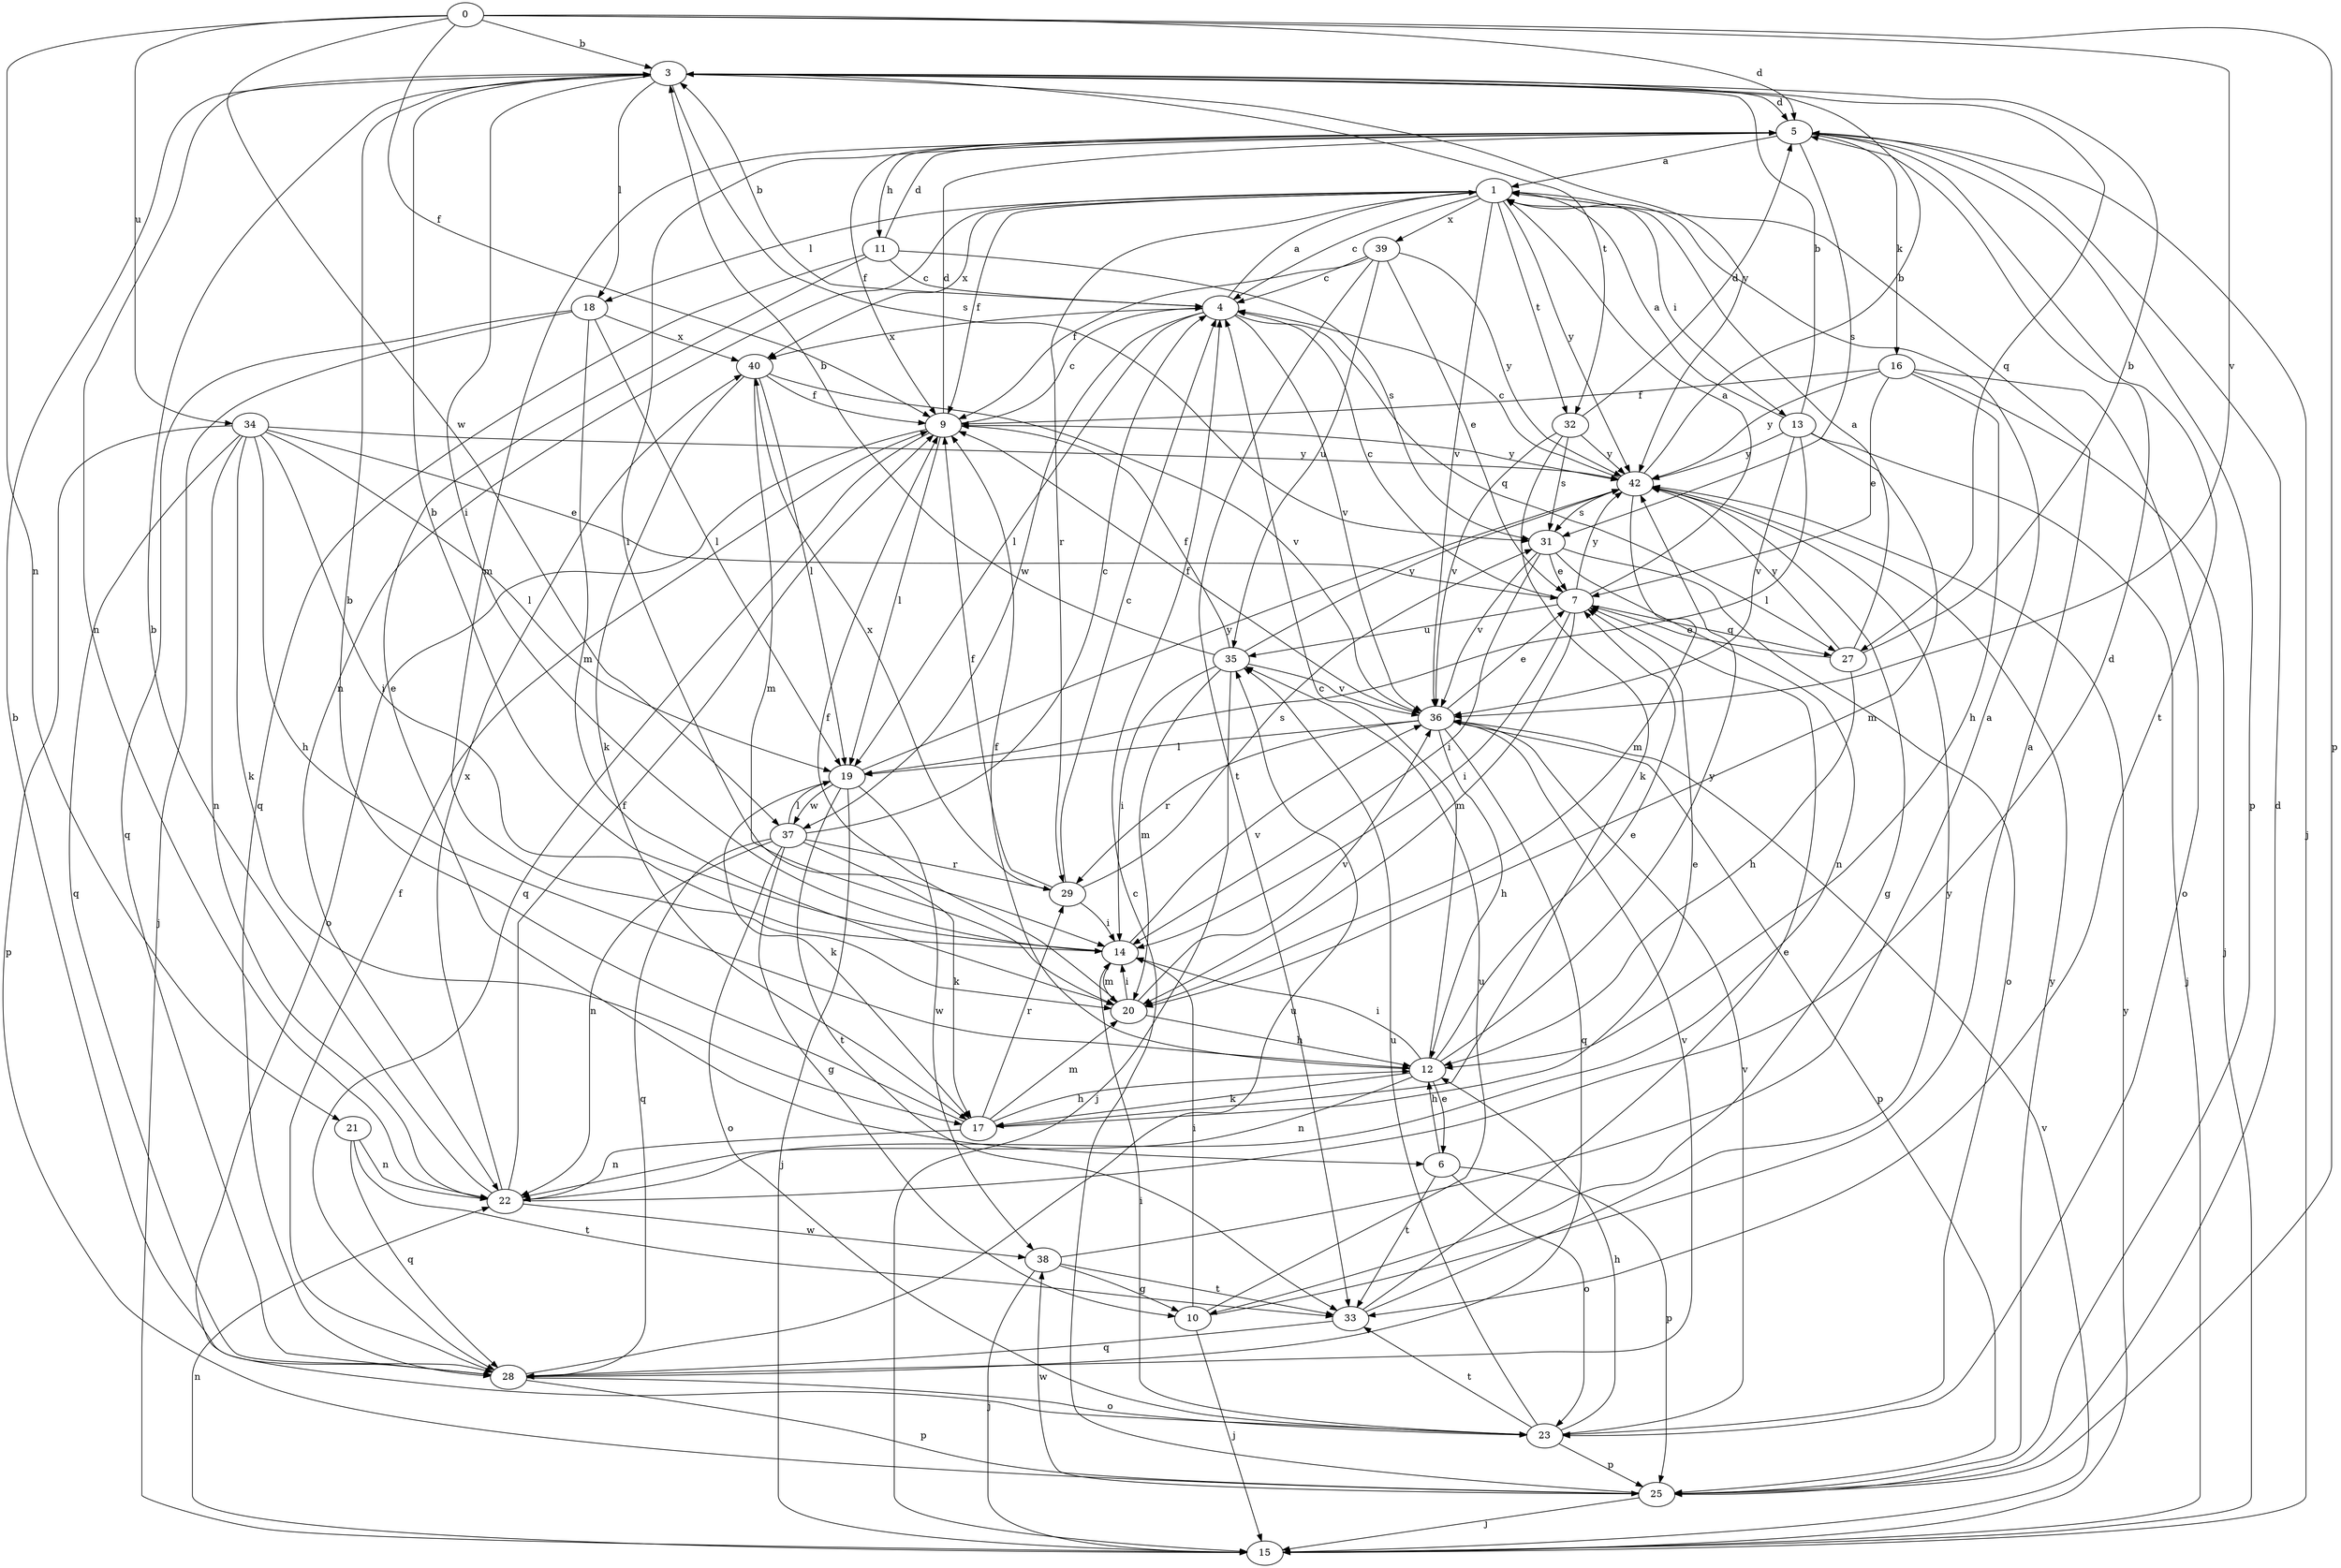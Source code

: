 strict digraph  {
0;
1;
3;
4;
5;
6;
7;
9;
10;
11;
12;
13;
14;
15;
16;
17;
18;
19;
20;
21;
22;
23;
25;
27;
28;
29;
31;
32;
33;
34;
35;
36;
37;
38;
39;
40;
42;
0 -> 3  [label=b];
0 -> 5  [label=d];
0 -> 9  [label=f];
0 -> 21  [label=n];
0 -> 25  [label=p];
0 -> 34  [label=u];
0 -> 36  [label=v];
0 -> 37  [label=w];
1 -> 4  [label=c];
1 -> 9  [label=f];
1 -> 13  [label=i];
1 -> 18  [label=l];
1 -> 22  [label=n];
1 -> 29  [label=r];
1 -> 32  [label=t];
1 -> 36  [label=v];
1 -> 39  [label=x];
1 -> 40  [label=x];
1 -> 42  [label=y];
3 -> 5  [label=d];
3 -> 14  [label=i];
3 -> 18  [label=l];
3 -> 22  [label=n];
3 -> 27  [label=q];
3 -> 31  [label=s];
3 -> 32  [label=t];
3 -> 42  [label=y];
4 -> 1  [label=a];
4 -> 3  [label=b];
4 -> 19  [label=l];
4 -> 27  [label=q];
4 -> 36  [label=v];
4 -> 37  [label=w];
4 -> 40  [label=x];
5 -> 1  [label=a];
5 -> 9  [label=f];
5 -> 11  [label=h];
5 -> 14  [label=i];
5 -> 15  [label=j];
5 -> 16  [label=k];
5 -> 20  [label=m];
5 -> 25  [label=p];
5 -> 31  [label=s];
5 -> 33  [label=t];
6 -> 12  [label=h];
6 -> 23  [label=o];
6 -> 25  [label=p];
6 -> 33  [label=t];
7 -> 1  [label=a];
7 -> 4  [label=c];
7 -> 14  [label=i];
7 -> 20  [label=m];
7 -> 27  [label=q];
7 -> 35  [label=u];
7 -> 42  [label=y];
9 -> 4  [label=c];
9 -> 5  [label=d];
9 -> 19  [label=l];
9 -> 23  [label=o];
9 -> 28  [label=q];
9 -> 42  [label=y];
10 -> 1  [label=a];
10 -> 14  [label=i];
10 -> 15  [label=j];
10 -> 35  [label=u];
11 -> 4  [label=c];
11 -> 5  [label=d];
11 -> 6  [label=e];
11 -> 28  [label=q];
11 -> 31  [label=s];
12 -> 4  [label=c];
12 -> 6  [label=e];
12 -> 7  [label=e];
12 -> 9  [label=f];
12 -> 14  [label=i];
12 -> 17  [label=k];
12 -> 22  [label=n];
12 -> 42  [label=y];
13 -> 1  [label=a];
13 -> 3  [label=b];
13 -> 15  [label=j];
13 -> 19  [label=l];
13 -> 20  [label=m];
13 -> 36  [label=v];
13 -> 42  [label=y];
14 -> 3  [label=b];
14 -> 20  [label=m];
14 -> 36  [label=v];
15 -> 22  [label=n];
15 -> 36  [label=v];
15 -> 42  [label=y];
16 -> 7  [label=e];
16 -> 9  [label=f];
16 -> 12  [label=h];
16 -> 15  [label=j];
16 -> 23  [label=o];
16 -> 42  [label=y];
17 -> 3  [label=b];
17 -> 7  [label=e];
17 -> 12  [label=h];
17 -> 20  [label=m];
17 -> 22  [label=n];
17 -> 29  [label=r];
18 -> 15  [label=j];
18 -> 19  [label=l];
18 -> 20  [label=m];
18 -> 28  [label=q];
18 -> 40  [label=x];
19 -> 15  [label=j];
19 -> 17  [label=k];
19 -> 33  [label=t];
19 -> 37  [label=w];
19 -> 38  [label=w];
19 -> 42  [label=y];
20 -> 9  [label=f];
20 -> 12  [label=h];
20 -> 14  [label=i];
20 -> 36  [label=v];
21 -> 22  [label=n];
21 -> 28  [label=q];
21 -> 33  [label=t];
22 -> 3  [label=b];
22 -> 5  [label=d];
22 -> 9  [label=f];
22 -> 38  [label=w];
22 -> 40  [label=x];
23 -> 12  [label=h];
23 -> 14  [label=i];
23 -> 25  [label=p];
23 -> 33  [label=t];
23 -> 35  [label=u];
23 -> 36  [label=v];
25 -> 4  [label=c];
25 -> 5  [label=d];
25 -> 15  [label=j];
25 -> 38  [label=w];
25 -> 42  [label=y];
27 -> 1  [label=a];
27 -> 3  [label=b];
27 -> 7  [label=e];
27 -> 12  [label=h];
27 -> 42  [label=y];
28 -> 3  [label=b];
28 -> 9  [label=f];
28 -> 23  [label=o];
28 -> 25  [label=p];
28 -> 35  [label=u];
28 -> 36  [label=v];
29 -> 4  [label=c];
29 -> 9  [label=f];
29 -> 14  [label=i];
29 -> 31  [label=s];
29 -> 40  [label=x];
31 -> 7  [label=e];
31 -> 14  [label=i];
31 -> 22  [label=n];
31 -> 23  [label=o];
31 -> 36  [label=v];
32 -> 5  [label=d];
32 -> 17  [label=k];
32 -> 31  [label=s];
32 -> 36  [label=v];
32 -> 42  [label=y];
33 -> 7  [label=e];
33 -> 28  [label=q];
33 -> 42  [label=y];
34 -> 7  [label=e];
34 -> 12  [label=h];
34 -> 14  [label=i];
34 -> 17  [label=k];
34 -> 19  [label=l];
34 -> 22  [label=n];
34 -> 25  [label=p];
34 -> 28  [label=q];
34 -> 42  [label=y];
35 -> 3  [label=b];
35 -> 9  [label=f];
35 -> 14  [label=i];
35 -> 15  [label=j];
35 -> 20  [label=m];
35 -> 36  [label=v];
35 -> 42  [label=y];
36 -> 7  [label=e];
36 -> 9  [label=f];
36 -> 12  [label=h];
36 -> 19  [label=l];
36 -> 25  [label=p];
36 -> 28  [label=q];
36 -> 29  [label=r];
37 -> 4  [label=c];
37 -> 10  [label=g];
37 -> 17  [label=k];
37 -> 19  [label=l];
37 -> 22  [label=n];
37 -> 23  [label=o];
37 -> 28  [label=q];
37 -> 29  [label=r];
38 -> 1  [label=a];
38 -> 10  [label=g];
38 -> 15  [label=j];
38 -> 33  [label=t];
39 -> 4  [label=c];
39 -> 7  [label=e];
39 -> 9  [label=f];
39 -> 33  [label=t];
39 -> 35  [label=u];
39 -> 42  [label=y];
40 -> 9  [label=f];
40 -> 17  [label=k];
40 -> 19  [label=l];
40 -> 20  [label=m];
40 -> 36  [label=v];
42 -> 3  [label=b];
42 -> 4  [label=c];
42 -> 10  [label=g];
42 -> 20  [label=m];
42 -> 31  [label=s];
}
